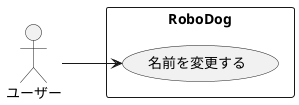 @startuml RoboDogユースケース図
left to right direction
actor ユーザー as U
' RoboDog
rectangle RoboDog {
  usecase "名前を変更する" as UC1
}
U --> UC1
@enduml
